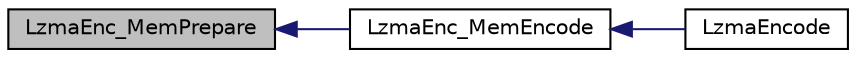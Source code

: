digraph G
{
  edge [fontname="Helvetica",fontsize="10",labelfontname="Helvetica",labelfontsize="10"];
  node [fontname="Helvetica",fontsize="10",shape=record];
  rankdir="LR";
  Node1 [label="LzmaEnc_MemPrepare",height=0.2,width=0.4,color="black", fillcolor="grey75", style="filled" fontcolor="black"];
  Node1 -> Node2 [dir="back",color="midnightblue",fontsize="10",style="solid",fontname="Helvetica"];
  Node2 [label="LzmaEnc_MemEncode",height=0.2,width=0.4,color="black", fillcolor="white", style="filled",URL="$_lzma_enc_8h.html#a5efb3a86ac674e7d97a5c14d759567a2"];
  Node2 -> Node3 [dir="back",color="midnightblue",fontsize="10",style="solid",fontname="Helvetica"];
  Node3 [label="LzmaEncode",height=0.2,width=0.4,color="black", fillcolor="white", style="filled",URL="$_lzma_enc_8h.html#a5b557f56f2aba7069f192c2d51c187cc"];
}
